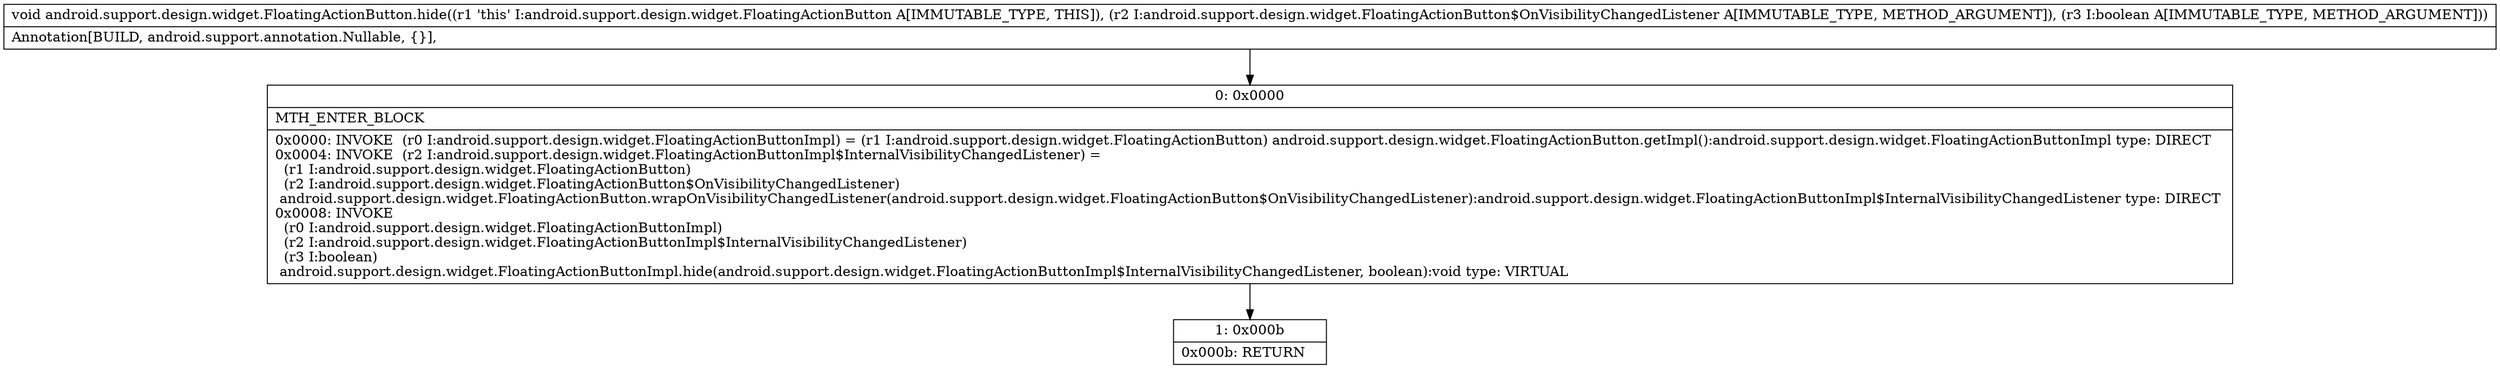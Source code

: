 digraph "CFG forandroid.support.design.widget.FloatingActionButton.hide(Landroid\/support\/design\/widget\/FloatingActionButton$OnVisibilityChangedListener;Z)V" {
Node_0 [shape=record,label="{0\:\ 0x0000|MTH_ENTER_BLOCK\l|0x0000: INVOKE  (r0 I:android.support.design.widget.FloatingActionButtonImpl) = (r1 I:android.support.design.widget.FloatingActionButton) android.support.design.widget.FloatingActionButton.getImpl():android.support.design.widget.FloatingActionButtonImpl type: DIRECT \l0x0004: INVOKE  (r2 I:android.support.design.widget.FloatingActionButtonImpl$InternalVisibilityChangedListener) = \l  (r1 I:android.support.design.widget.FloatingActionButton)\l  (r2 I:android.support.design.widget.FloatingActionButton$OnVisibilityChangedListener)\l android.support.design.widget.FloatingActionButton.wrapOnVisibilityChangedListener(android.support.design.widget.FloatingActionButton$OnVisibilityChangedListener):android.support.design.widget.FloatingActionButtonImpl$InternalVisibilityChangedListener type: DIRECT \l0x0008: INVOKE  \l  (r0 I:android.support.design.widget.FloatingActionButtonImpl)\l  (r2 I:android.support.design.widget.FloatingActionButtonImpl$InternalVisibilityChangedListener)\l  (r3 I:boolean)\l android.support.design.widget.FloatingActionButtonImpl.hide(android.support.design.widget.FloatingActionButtonImpl$InternalVisibilityChangedListener, boolean):void type: VIRTUAL \l}"];
Node_1 [shape=record,label="{1\:\ 0x000b|0x000b: RETURN   \l}"];
MethodNode[shape=record,label="{void android.support.design.widget.FloatingActionButton.hide((r1 'this' I:android.support.design.widget.FloatingActionButton A[IMMUTABLE_TYPE, THIS]), (r2 I:android.support.design.widget.FloatingActionButton$OnVisibilityChangedListener A[IMMUTABLE_TYPE, METHOD_ARGUMENT]), (r3 I:boolean A[IMMUTABLE_TYPE, METHOD_ARGUMENT]))  | Annotation[BUILD, android.support.annotation.Nullable, \{\}], \l}"];
MethodNode -> Node_0;
Node_0 -> Node_1;
}

